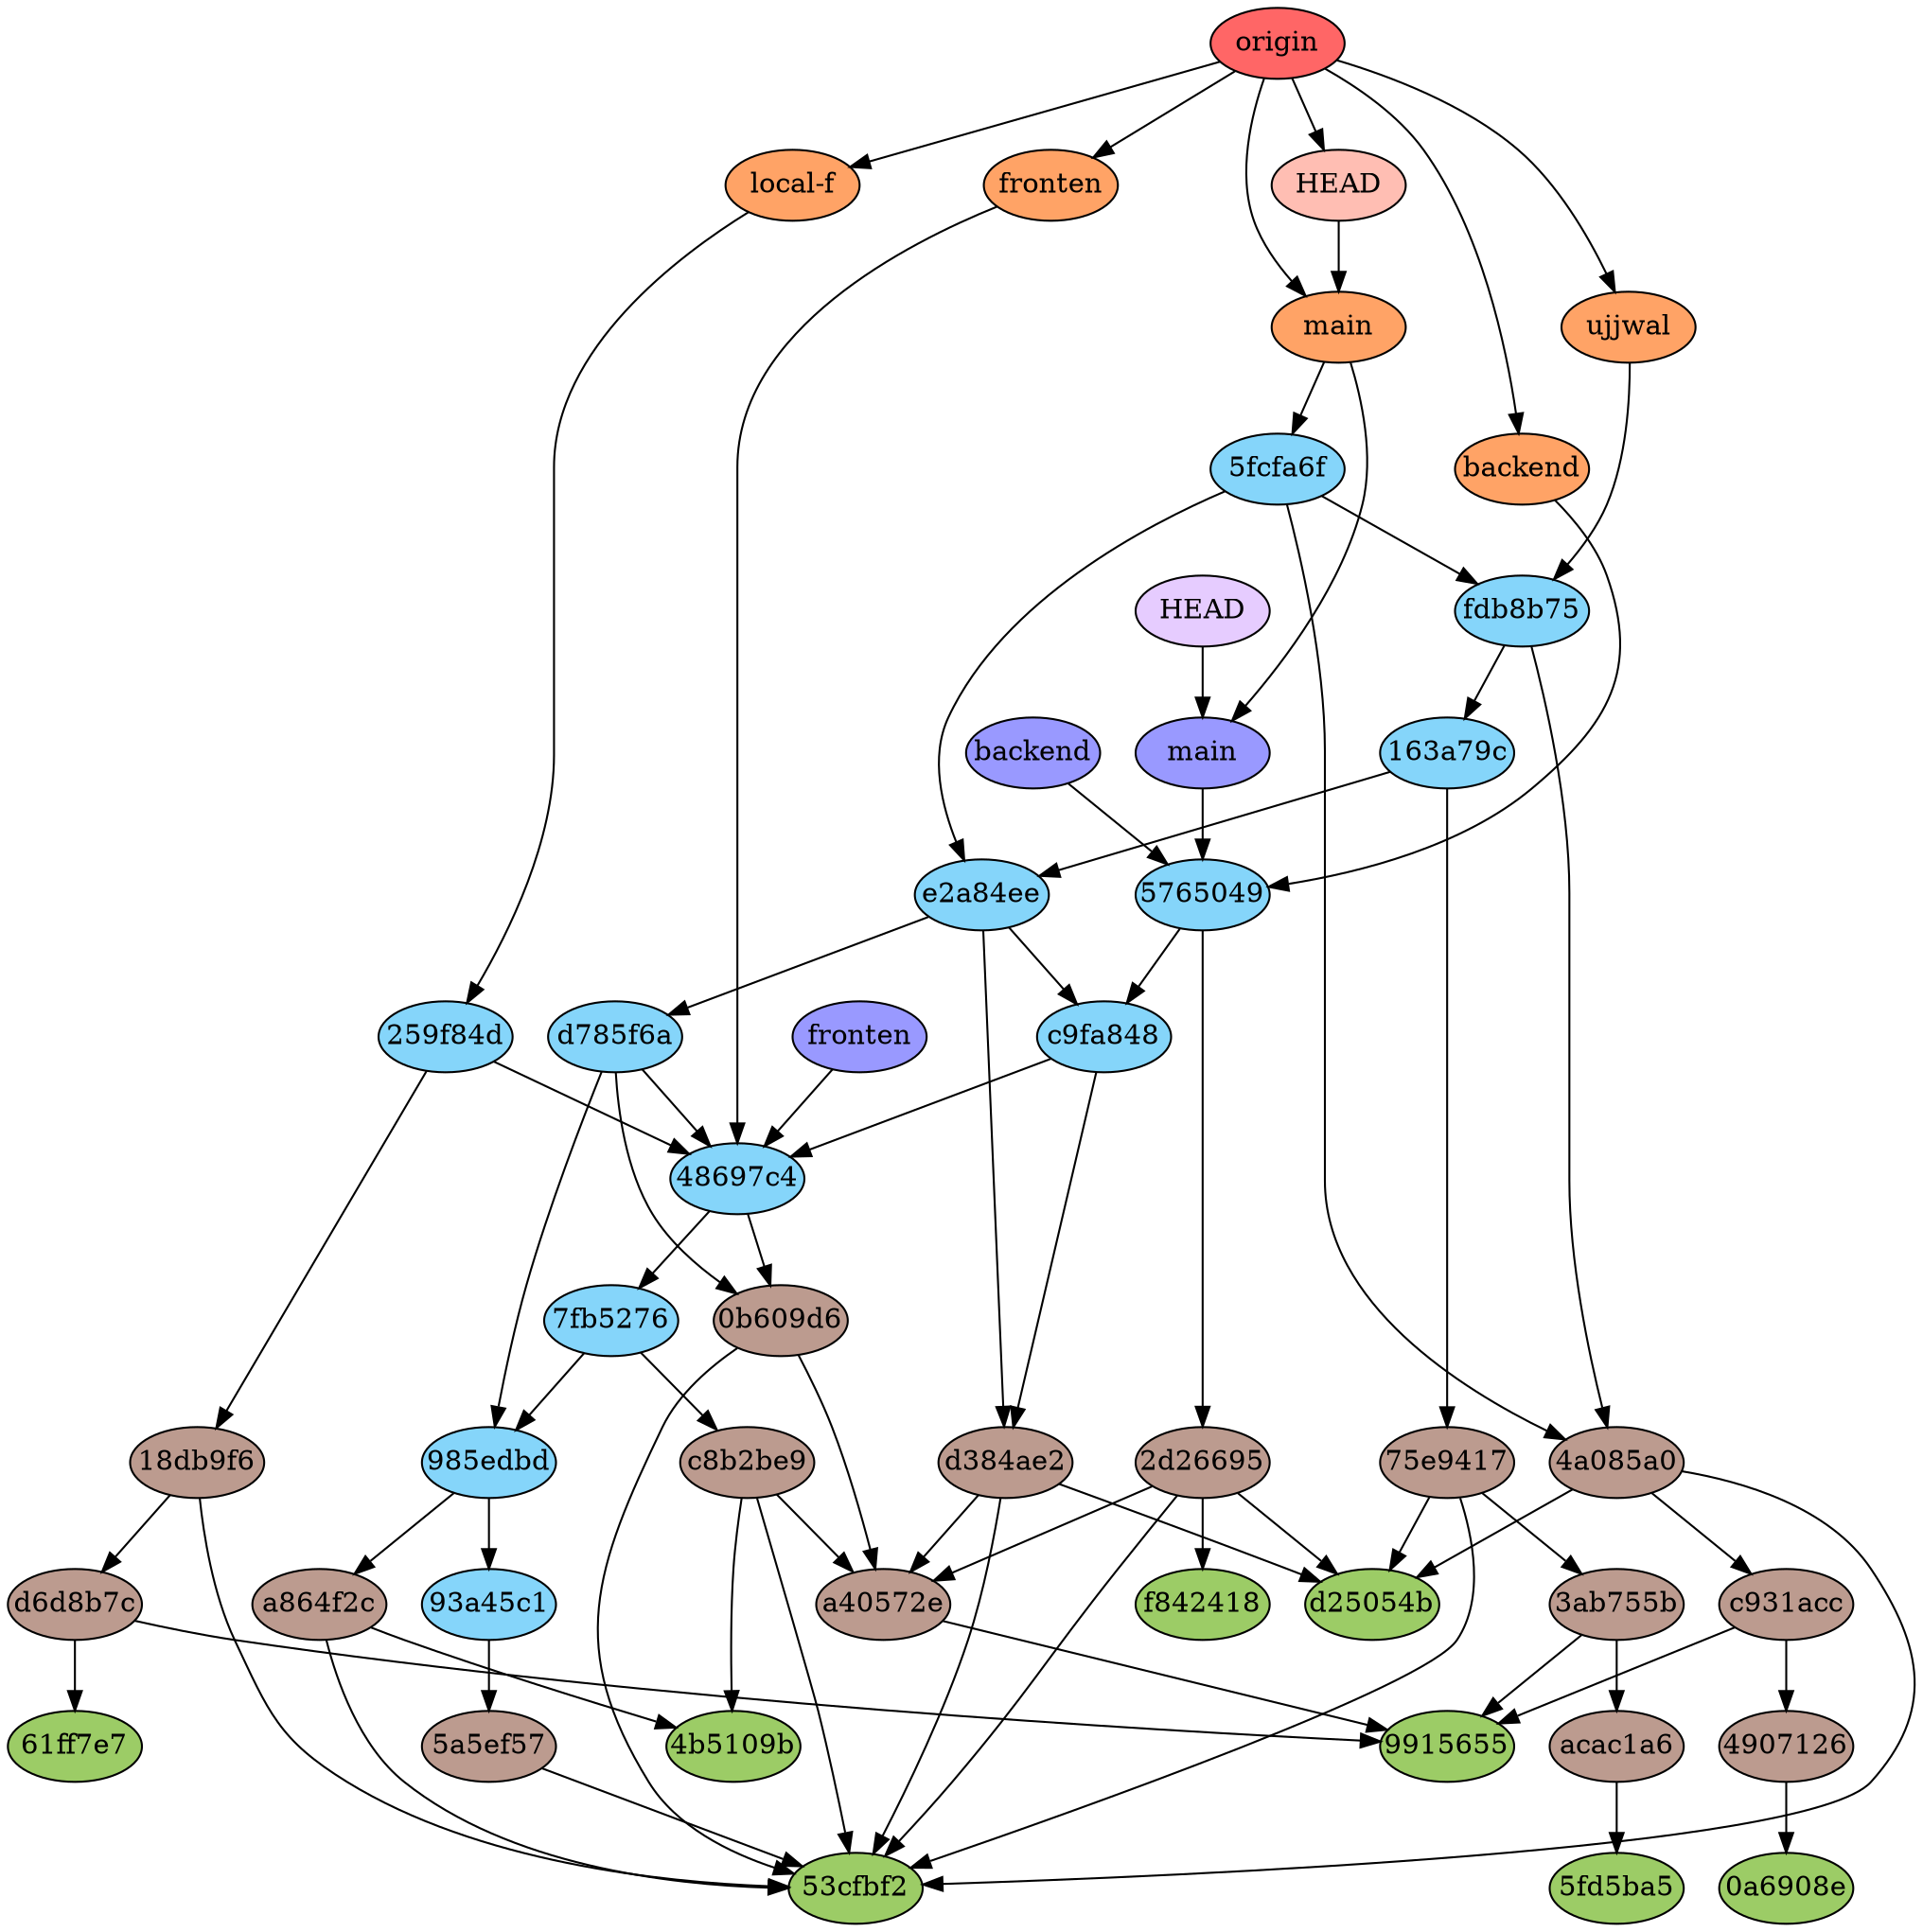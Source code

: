 digraph auto {
	graph [bgcolor=transparent]
	node [fixedsize=true style=filled width=0.95]
	"0a6908ecca68ef4f24ddb29286e2907a91732c24" [label="0a6908e" fillcolor="#9ccc66"]
	"4b5109bf6c35639b27fac9b3296e36b2dbbd22fc" [label="4b5109b" fillcolor="#9ccc66"]
	"53cfbf2c34672756060c23d980da7206b64aa4ff" [label="53cfbf2" fillcolor="#9ccc66"]
	"5fd5ba5656b8380cd388a8999fbdf62630825087" [label="5fd5ba5" fillcolor="#9ccc66"]
	"61ff7e7532006e167bf97e361e400b5fa59a1d08" [label="61ff7e7" fillcolor="#9ccc66"]
	"9915655179180e6c6ef42403d303025422b6b695" [label=9915655 fillcolor="#9ccc66"]
	d25054bb229eef007efb8f3926f9dbdb8abad77c [label=d25054b fillcolor="#9ccc66"]
	f842418bf777d322b7c6338a86f7686568a85a74 [label=f842418 fillcolor="#9ccc66"]
	"0b609d67ca3472c88d5e1183b8a0be6f942fd068" [label="0b609d6" fillcolor="#bc9b8f"]
	"0b609d67ca3472c88d5e1183b8a0be6f942fd068" -> "53cfbf2c34672756060c23d980da7206b64aa4ff"
	"0b609d67ca3472c88d5e1183b8a0be6f942fd068" -> a40572e1e0da5ff7707c486a9e0f43171e4f269c
	"18db9f6d4c1a37518293ff2432b62a73ca0a0b1a" [label="18db9f6" fillcolor="#bc9b8f"]
	"18db9f6d4c1a37518293ff2432b62a73ca0a0b1a" -> "53cfbf2c34672756060c23d980da7206b64aa4ff"
	"18db9f6d4c1a37518293ff2432b62a73ca0a0b1a" -> d6d8b7ce1a565e2e689024e77038bfd559511742
	"2d266957cfdf5989e69b1b1665c2ee2f80ea5aab" [label="2d26695" fillcolor="#bc9b8f"]
	"2d266957cfdf5989e69b1b1665c2ee2f80ea5aab" -> "53cfbf2c34672756060c23d980da7206b64aa4ff"
	"2d266957cfdf5989e69b1b1665c2ee2f80ea5aab" -> d25054bb229eef007efb8f3926f9dbdb8abad77c
	"2d266957cfdf5989e69b1b1665c2ee2f80ea5aab" -> f842418bf777d322b7c6338a86f7686568a85a74
	"2d266957cfdf5989e69b1b1665c2ee2f80ea5aab" -> a40572e1e0da5ff7707c486a9e0f43171e4f269c
	"3ab755baac6e3bdf7fadfeab780b1264e0e419d3" [label="3ab755b" fillcolor="#bc9b8f"]
	"3ab755baac6e3bdf7fadfeab780b1264e0e419d3" -> "9915655179180e6c6ef42403d303025422b6b695"
	"3ab755baac6e3bdf7fadfeab780b1264e0e419d3" -> acac1a6b3df9367559a64be917efd9757cd422ea
	"4907126eb71f79daa858c856c36ce5b3ea7ace2b" [label=4907126 fillcolor="#bc9b8f"]
	"4907126eb71f79daa858c856c36ce5b3ea7ace2b" -> "0a6908ecca68ef4f24ddb29286e2907a91732c24"
	"4a085a0b828ce3c871c81fce50198aa41119c011" [label="4a085a0" fillcolor="#bc9b8f"]
	"4a085a0b828ce3c871c81fce50198aa41119c011" -> "53cfbf2c34672756060c23d980da7206b64aa4ff"
	"4a085a0b828ce3c871c81fce50198aa41119c011" -> d25054bb229eef007efb8f3926f9dbdb8abad77c
	"4a085a0b828ce3c871c81fce50198aa41119c011" -> c931acc000dac7734a202e2970f92978ed0749f9
	"5a5ef5729b6bf8bb33bc703737f183804087229a" [label="5a5ef57" fillcolor="#bc9b8f"]
	"5a5ef5729b6bf8bb33bc703737f183804087229a" -> "53cfbf2c34672756060c23d980da7206b64aa4ff"
	"75e941775b3a089ed6315c92d72ee86cb08a83f0" [label="75e9417" fillcolor="#bc9b8f"]
	"75e941775b3a089ed6315c92d72ee86cb08a83f0" -> "53cfbf2c34672756060c23d980da7206b64aa4ff"
	"75e941775b3a089ed6315c92d72ee86cb08a83f0" -> d25054bb229eef007efb8f3926f9dbdb8abad77c
	"75e941775b3a089ed6315c92d72ee86cb08a83f0" -> "3ab755baac6e3bdf7fadfeab780b1264e0e419d3"
	a40572e1e0da5ff7707c486a9e0f43171e4f269c [label=a40572e fillcolor="#bc9b8f"]
	a40572e1e0da5ff7707c486a9e0f43171e4f269c -> "9915655179180e6c6ef42403d303025422b6b695"
	a864f2c50842ba500c0576cffaaa958f8e423064 [label=a864f2c fillcolor="#bc9b8f"]
	a864f2c50842ba500c0576cffaaa958f8e423064 -> "53cfbf2c34672756060c23d980da7206b64aa4ff"
	a864f2c50842ba500c0576cffaaa958f8e423064 -> "4b5109bf6c35639b27fac9b3296e36b2dbbd22fc"
	acac1a6b3df9367559a64be917efd9757cd422ea [label=acac1a6 fillcolor="#bc9b8f"]
	acac1a6b3df9367559a64be917efd9757cd422ea -> "5fd5ba5656b8380cd388a8999fbdf62630825087"
	c8b2be9b2a6eccdcdc099e9d8fa10cc63cd47d25 [label=c8b2be9 fillcolor="#bc9b8f"]
	c8b2be9b2a6eccdcdc099e9d8fa10cc63cd47d25 -> "53cfbf2c34672756060c23d980da7206b64aa4ff"
	c8b2be9b2a6eccdcdc099e9d8fa10cc63cd47d25 -> "4b5109bf6c35639b27fac9b3296e36b2dbbd22fc"
	c8b2be9b2a6eccdcdc099e9d8fa10cc63cd47d25 -> a40572e1e0da5ff7707c486a9e0f43171e4f269c
	c931acc000dac7734a202e2970f92978ed0749f9 [label=c931acc fillcolor="#bc9b8f"]
	c931acc000dac7734a202e2970f92978ed0749f9 -> "9915655179180e6c6ef42403d303025422b6b695"
	c931acc000dac7734a202e2970f92978ed0749f9 -> "4907126eb71f79daa858c856c36ce5b3ea7ace2b"
	d384ae260ccabe6783055bebdaaa79cc16951659 [label=d384ae2 fillcolor="#bc9b8f"]
	d384ae260ccabe6783055bebdaaa79cc16951659 -> "53cfbf2c34672756060c23d980da7206b64aa4ff"
	d384ae260ccabe6783055bebdaaa79cc16951659 -> d25054bb229eef007efb8f3926f9dbdb8abad77c
	d384ae260ccabe6783055bebdaaa79cc16951659 -> a40572e1e0da5ff7707c486a9e0f43171e4f269c
	d6d8b7ce1a565e2e689024e77038bfd559511742 [label=d6d8b7c fillcolor="#bc9b8f"]
	d6d8b7ce1a565e2e689024e77038bfd559511742 -> "61ff7e7532006e167bf97e361e400b5fa59a1d08"
	d6d8b7ce1a565e2e689024e77038bfd559511742 -> "9915655179180e6c6ef42403d303025422b6b695"
	"163a79c6af5dd5eb77230cff48ebbf12eee3dd6c" [label="163a79c" fillcolor="#85d5fa"]
	"163a79c6af5dd5eb77230cff48ebbf12eee3dd6c" -> "75e941775b3a089ed6315c92d72ee86cb08a83f0"
	"163a79c6af5dd5eb77230cff48ebbf12eee3dd6c" -> e2a84eebec36eac41cc4558d0cd8d11bc16731a9
	"259f84d1d90f5d0427494d7e6292a69310770197" [label="259f84d" fillcolor="#85d5fa"]
	"259f84d1d90f5d0427494d7e6292a69310770197" -> "18db9f6d4c1a37518293ff2432b62a73ca0a0b1a"
	"259f84d1d90f5d0427494d7e6292a69310770197" -> "48697c435a37afd31f9ef5cebb674bb4037af790"
	"48697c435a37afd31f9ef5cebb674bb4037af790" [label="48697c4" fillcolor="#85d5fa"]
	"48697c435a37afd31f9ef5cebb674bb4037af790" -> "0b609d67ca3472c88d5e1183b8a0be6f942fd068"
	"48697c435a37afd31f9ef5cebb674bb4037af790" -> "7fb52764a30dcb49d3785adba9500bcad26fc02f"
	"57650496f4cca7ccf26227a92de430461ce2c787" [label=5765049 fillcolor="#85d5fa"]
	"57650496f4cca7ccf26227a92de430461ce2c787" -> "2d266957cfdf5989e69b1b1665c2ee2f80ea5aab"
	"57650496f4cca7ccf26227a92de430461ce2c787" -> c9fa8483452e2c68534f6b1ce24078223d2094ec
	"5fcfa6f4d3b6d47f25aa2a289cf0a287261f5f37" [label="5fcfa6f" fillcolor="#85d5fa"]
	"5fcfa6f4d3b6d47f25aa2a289cf0a287261f5f37" -> "4a085a0b828ce3c871c81fce50198aa41119c011"
	"5fcfa6f4d3b6d47f25aa2a289cf0a287261f5f37" -> e2a84eebec36eac41cc4558d0cd8d11bc16731a9
	"5fcfa6f4d3b6d47f25aa2a289cf0a287261f5f37" -> fdb8b75d5a714a2b6e8f33a843255262adab3ed4
	"7fb52764a30dcb49d3785adba9500bcad26fc02f" [label="7fb5276" fillcolor="#85d5fa"]
	"7fb52764a30dcb49d3785adba9500bcad26fc02f" -> c8b2be9b2a6eccdcdc099e9d8fa10cc63cd47d25
	"7fb52764a30dcb49d3785adba9500bcad26fc02f" -> "985edbd8552477a6d66c120c2d8cb2fd18ba0008"
	"93a45c17f3d64dd714c2343642c927b71da2e560" [label="93a45c1" fillcolor="#85d5fa"]
	"93a45c17f3d64dd714c2343642c927b71da2e560" -> "5a5ef5729b6bf8bb33bc703737f183804087229a"
	"985edbd8552477a6d66c120c2d8cb2fd18ba0008" [label="985edbd" fillcolor="#85d5fa"]
	"985edbd8552477a6d66c120c2d8cb2fd18ba0008" -> a864f2c50842ba500c0576cffaaa958f8e423064
	"985edbd8552477a6d66c120c2d8cb2fd18ba0008" -> "93a45c17f3d64dd714c2343642c927b71da2e560"
	c9fa8483452e2c68534f6b1ce24078223d2094ec [label=c9fa848 fillcolor="#85d5fa"]
	c9fa8483452e2c68534f6b1ce24078223d2094ec -> d384ae260ccabe6783055bebdaaa79cc16951659
	c9fa8483452e2c68534f6b1ce24078223d2094ec -> "48697c435a37afd31f9ef5cebb674bb4037af790"
	d785f6a4e8f0fc7d787a4d747513c93a77f10343 [label=d785f6a fillcolor="#85d5fa"]
	d785f6a4e8f0fc7d787a4d747513c93a77f10343 -> "0b609d67ca3472c88d5e1183b8a0be6f942fd068"
	d785f6a4e8f0fc7d787a4d747513c93a77f10343 -> "985edbd8552477a6d66c120c2d8cb2fd18ba0008"
	d785f6a4e8f0fc7d787a4d747513c93a77f10343 -> "48697c435a37afd31f9ef5cebb674bb4037af790"
	e2a84eebec36eac41cc4558d0cd8d11bc16731a9 [label=e2a84ee fillcolor="#85d5fa"]
	e2a84eebec36eac41cc4558d0cd8d11bc16731a9 -> d384ae260ccabe6783055bebdaaa79cc16951659
	e2a84eebec36eac41cc4558d0cd8d11bc16731a9 -> d785f6a4e8f0fc7d787a4d747513c93a77f10343
	e2a84eebec36eac41cc4558d0cd8d11bc16731a9 -> c9fa8483452e2c68534f6b1ce24078223d2094ec
	fdb8b75d5a714a2b6e8f33a843255262adab3ed4 [label=fdb8b75 fillcolor="#85d5fa"]
	fdb8b75d5a714a2b6e8f33a843255262adab3ed4 -> "4a085a0b828ce3c871c81fce50198aa41119c011"
	fdb8b75d5a714a2b6e8f33a843255262adab3ed4 -> "163a79c6af5dd5eb77230cff48ebbf12eee3dd6c"
	backend [label=backend fillcolor="#9999ff"]
	backend -> "57650496f4cca7ccf26227a92de430461ce2c787"
	frontend [label=fronten fillcolor="#9999ff"]
	frontend -> "48697c435a37afd31f9ef5cebb674bb4037af790"
	main [label=main fillcolor="#9999ff"]
	main -> "57650496f4cca7ccf26227a92de430461ce2c787"
	HEAD [label=HEAD fillcolor="#e6ccff"]
	HEAD -> main
	"origin/backend" [label=backend fillcolor="#ffa366"]
	"origin/backend" -> "57650496f4cca7ccf26227a92de430461ce2c787"
	"origin/frontend" [label=fronten fillcolor="#ffa366"]
	"origin/frontend" -> "48697c435a37afd31f9ef5cebb674bb4037af790"
	"origin/local-frontend" [label="local-f" fillcolor="#ffa366"]
	"origin/local-frontend" -> "259f84d1d90f5d0427494d7e6292a69310770197"
	"origin/main" [label=main fillcolor="#ffa366"]
	"origin/main" -> "5fcfa6f4d3b6d47f25aa2a289cf0a287261f5f37"
	"origin/ujjwal" [label=ujjwal fillcolor="#ffa366"]
	"origin/ujjwal" -> fdb8b75d5a714a2b6e8f33a843255262adab3ed4
	"origin/HEAD" [label=HEAD fillcolor="#ffbeb3"]
	"origin/HEAD" -> "origin/main"
	origin [label=origin fillcolor="#ff6666"]
	origin -> "origin/backend"
	origin -> "origin/frontend"
	origin -> "origin/local-frontend"
	origin -> "origin/main"
	origin -> "origin/ujjwal"
	origin -> "origin/HEAD"
	"origin/main" -> main
}
